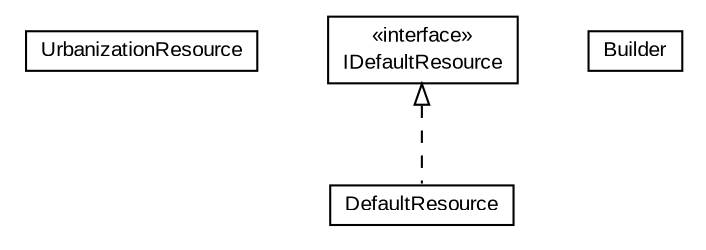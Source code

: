 #!/usr/local/bin/dot
#
# Class diagram 
# Generated by UMLGraph version R5_6-24-gf6e263 (http://www.umlgraph.org/)
#

digraph G {
	edge [fontname="arial",fontsize=10,labelfontname="arial",labelfontsize=10];
	node [fontname="arial",fontsize=10,shape=plaintext];
	nodesep=0.25;
	ranksep=0.5;
	// com.mycompany.service.resources.UrbanizationResource
	c29 [label=<<table title="com.mycompany.service.resources.UrbanizationResource" border="0" cellborder="1" cellspacing="0" cellpadding="2" port="p" href="./UrbanizationResource.html">
		<tr><td><table border="0" cellspacing="0" cellpadding="1">
<tr><td align="center" balign="center"> UrbanizationResource </td></tr>
		</table></td></tr>
		</table>>, URL="./UrbanizationResource.html", fontname="arial", fontcolor="black", fontsize=10.0];
	// com.mycompany.service.resources.IDefaultResource
	c30 [label=<<table title="com.mycompany.service.resources.IDefaultResource" border="0" cellborder="1" cellspacing="0" cellpadding="2" port="p" href="./IDefaultResource.html">
		<tr><td><table border="0" cellspacing="0" cellpadding="1">
<tr><td align="center" balign="center"> &#171;interface&#187; </td></tr>
<tr><td align="center" balign="center"> IDefaultResource </td></tr>
		</table></td></tr>
		</table>>, URL="./IDefaultResource.html", fontname="arial", fontcolor="black", fontsize=10.0];
	// com.mycompany.service.resources.DefaultResource
	c31 [label=<<table title="com.mycompany.service.resources.DefaultResource" border="0" cellborder="1" cellspacing="0" cellpadding="2" port="p" href="./DefaultResource.html">
		<tr><td><table border="0" cellspacing="0" cellpadding="1">
<tr><td align="center" balign="center"> DefaultResource </td></tr>
		</table></td></tr>
		</table>>, URL="./DefaultResource.html", fontname="arial", fontcolor="black", fontsize=10.0];
	// com.mycompany.service.resources.DefaultResource.Builder
	c32 [label=<<table title="com.mycompany.service.resources.DefaultResource.Builder" border="0" cellborder="1" cellspacing="0" cellpadding="2" port="p" href="./DefaultResource.Builder.html">
		<tr><td><table border="0" cellspacing="0" cellpadding="1">
<tr><td align="center" balign="center"> Builder </td></tr>
		</table></td></tr>
		</table>>, URL="./DefaultResource.Builder.html", fontname="arial", fontcolor="black", fontsize=10.0];
	//com.mycompany.service.resources.DefaultResource implements com.mycompany.service.resources.IDefaultResource
	c30:p -> c31:p [dir=back,arrowtail=empty,style=dashed];
}

